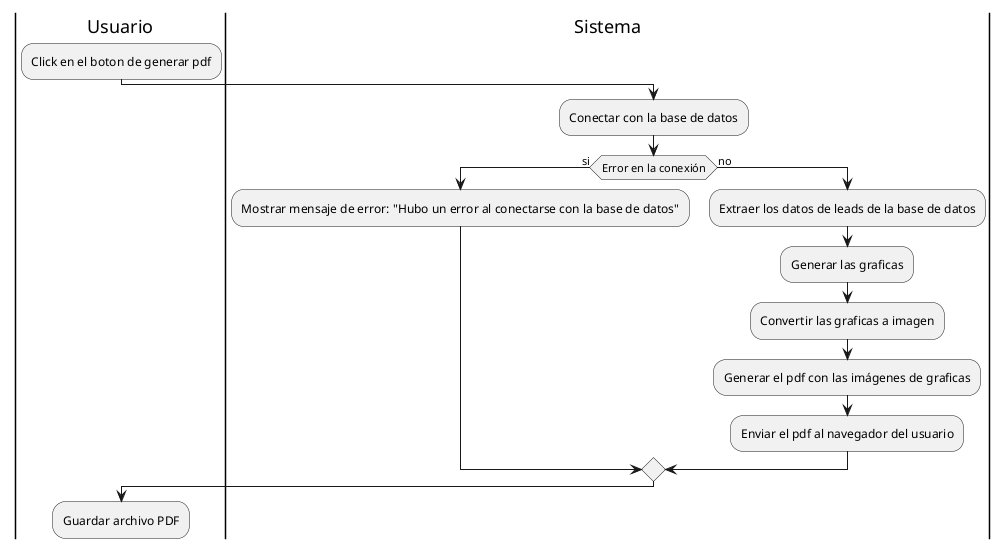 @startuml
|Usuario|
:Click en el boton de generar pdf;
|Sistema|
:Conectar con la base de datos;
if (Error en la conexión) then (si)
  |Sistema|
  :Mostrar mensaje de error: "Hubo un error al conectarse con la base de datos";
else (no)
  |Sistema|
  :Extraer los datos de leads de la base de datos;
  |Sistema|
  :Generar las graficas;
  |Sistema|
  :Convertir las graficas a imagen;
  |Sistema|
  :Generar el pdf con las imágenes de graficas;
  |Sistema|
  :Enviar el pdf al navegador del usuario;
endif
|Usuario|
:Guardar archivo PDF;
@enduml
